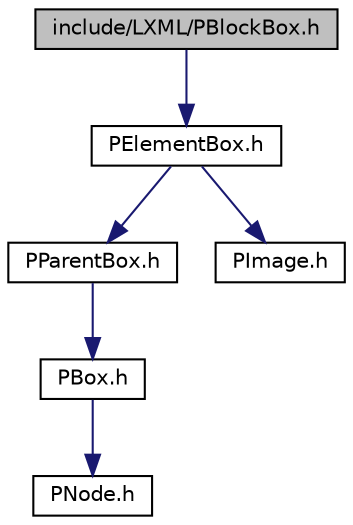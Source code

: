 digraph G
{
  edge [fontname="Helvetica",fontsize="10",labelfontname="Helvetica",labelfontsize="10"];
  node [fontname="Helvetica",fontsize="10",shape=record];
  Node1 [label="include/LXML/PBlockBox.h",height=0.2,width=0.4,color="black", fillcolor="grey75", style="filled" fontcolor="black"];
  Node1 -> Node2 [color="midnightblue",fontsize="10",style="solid",fontname="Helvetica"];
  Node2 [label="PElementBox.h",height=0.2,width=0.4,color="black", fillcolor="white", style="filled",URL="$_p_element_box_8h.html"];
  Node2 -> Node3 [color="midnightblue",fontsize="10",style="solid",fontname="Helvetica"];
  Node3 [label="PParentBox.h",height=0.2,width=0.4,color="black", fillcolor="white", style="filled",URL="$_p_parent_box_8h.html"];
  Node3 -> Node4 [color="midnightblue",fontsize="10",style="solid",fontname="Helvetica"];
  Node4 [label="PBox.h",height=0.2,width=0.4,color="black", fillcolor="white", style="filled",URL="$_p_box_8h.html"];
  Node4 -> Node5 [color="midnightblue",fontsize="10",style="solid",fontname="Helvetica"];
  Node5 [label="PNode.h",height=0.2,width=0.4,color="black", fillcolor="white", style="filled",URL="$_p_node_8h.html"];
  Node2 -> Node6 [color="midnightblue",fontsize="10",style="solid",fontname="Helvetica"];
  Node6 [label="PImage.h",height=0.2,width=0.4,color="black", fillcolor="white", style="filled",URL="$_p_image_8h.html"];
}
